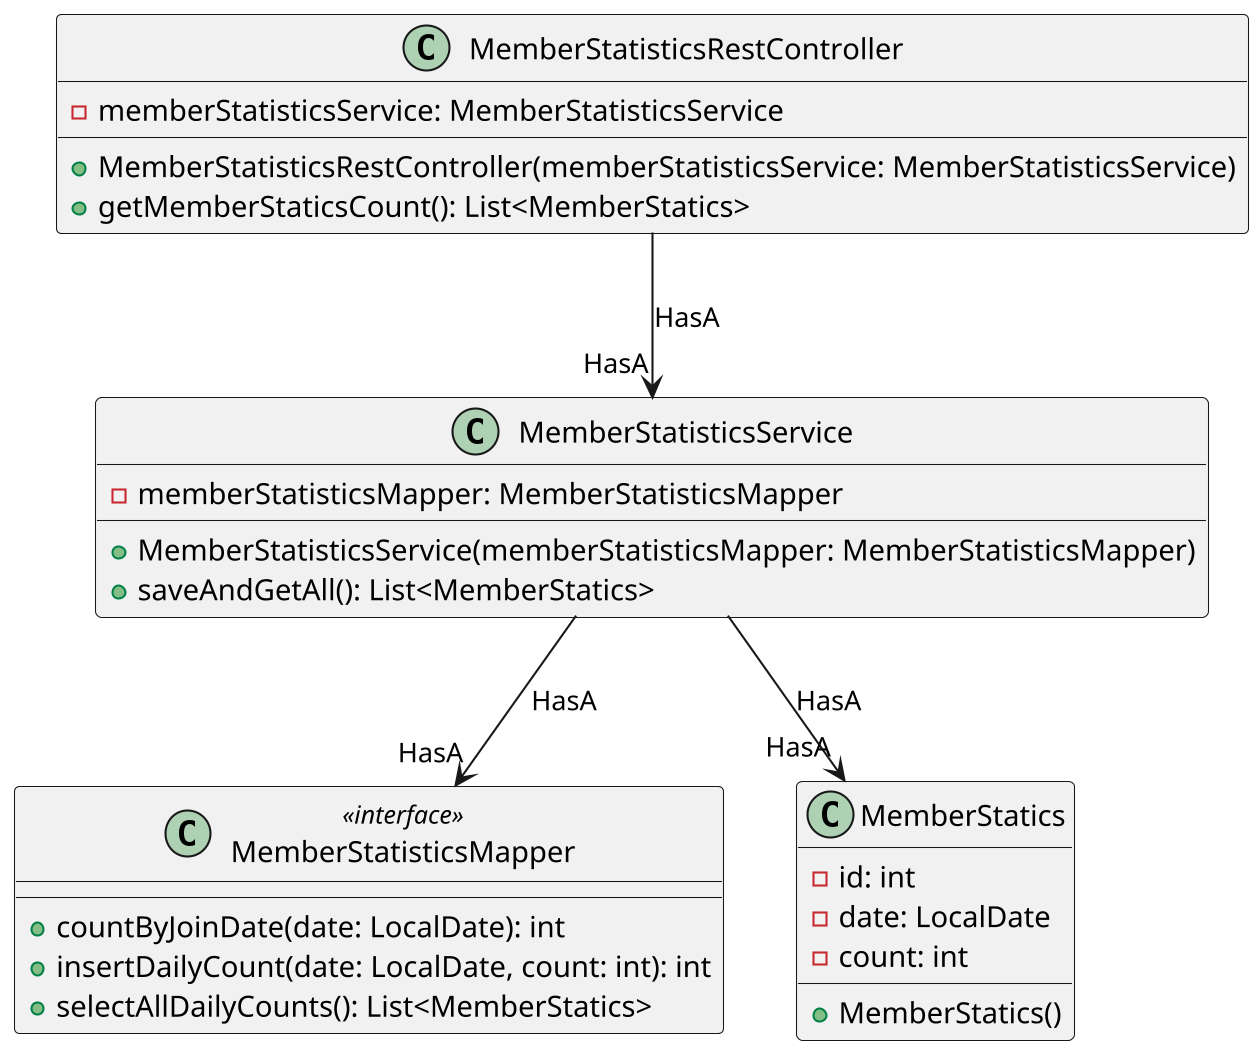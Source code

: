 @startuml
skinparam dpi 200

class MemberStatisticsRestController {
    +MemberStatisticsRestController(memberStatisticsService: MemberStatisticsService)
    +getMemberStaticsCount(): List<MemberStatics>
    -memberStatisticsService: MemberStatisticsService
}

class MemberStatisticsService {
    +MemberStatisticsService(memberStatisticsMapper: MemberStatisticsMapper)
    +saveAndGetAll(): List<MemberStatics>
    -memberStatisticsMapper: MemberStatisticsMapper
}

class MemberStatisticsMapper <<interface>> {
    +countByJoinDate(date: LocalDate): int
    +insertDailyCount(date: LocalDate, count: int): int
    +selectAllDailyCounts(): List<MemberStatics>
}

class MemberStatics {
    -id: int
    -date: LocalDate
    -count: int
    +MemberStatics()
}

MemberStatisticsRestController --> "HasA" MemberStatisticsService : HasA
MemberStatisticsService --> "HasA" MemberStatisticsMapper : HasA
MemberStatisticsService --> "HasA" MemberStatics : HasA
@enduml

